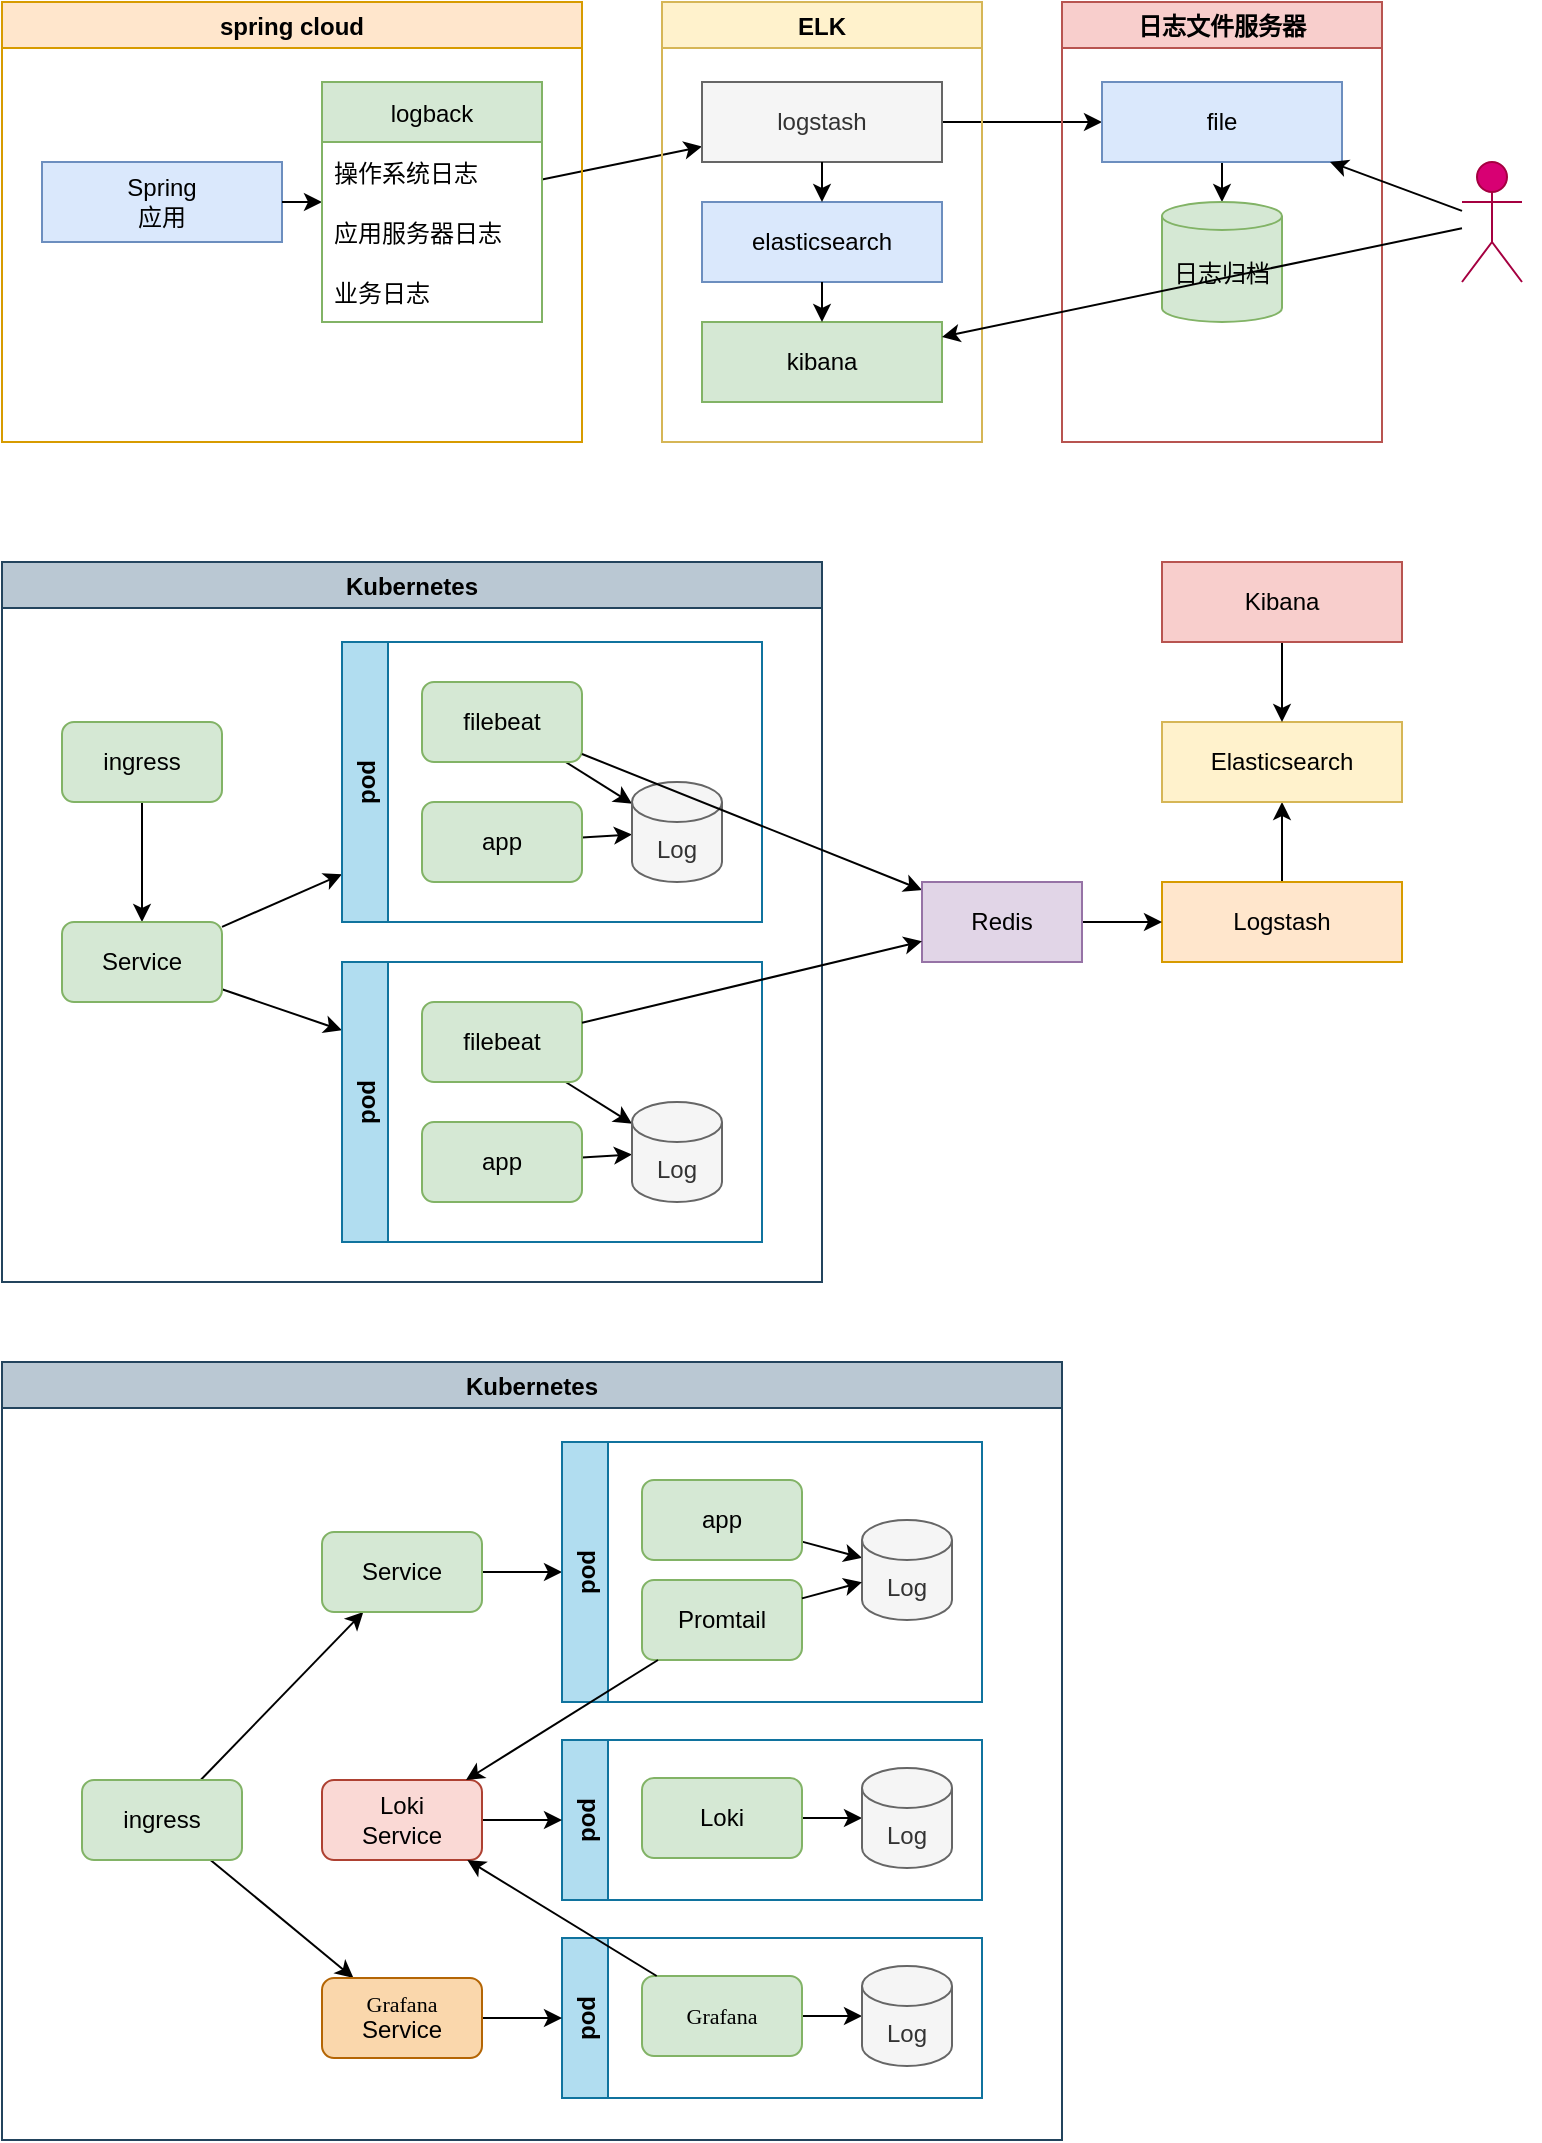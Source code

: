 <mxfile>
    <diagram id="sr-RPA-CfXcoFbfFDcfS" name="第 1 页">
        <mxGraphModel dx="1138" dy="729" grid="1" gridSize="10" guides="1" tooltips="1" connect="1" arrows="1" fold="1" page="1" pageScale="1" pageWidth="1169" pageHeight="827" math="0" shadow="0">
            <root>
                <mxCell id="0"/>
                <mxCell id="1" parent="0"/>
                <mxCell id="6" value="" style="edgeStyle=none;html=1;" parent="1" source="20" target="5" edge="1">
                    <mxGeometry relative="1" as="geometry">
                        <mxPoint x="270" y="130" as="sourcePoint"/>
                    </mxGeometry>
                </mxCell>
                <mxCell id="8" value="" style="edgeStyle=none;html=1;" parent="1" source="5" target="7" edge="1">
                    <mxGeometry relative="1" as="geometry"/>
                </mxCell>
                <mxCell id="13" value="spring cloud" style="swimlane;fillColor=#ffe6cc;strokeColor=#d79b00;" parent="1" vertex="1">
                    <mxGeometry x="40" y="40" width="290" height="220" as="geometry"/>
                </mxCell>
                <mxCell id="2" value="Spring&lt;br&gt;应用" style="rounded=0;whiteSpace=wrap;html=1;fillColor=#dae8fc;strokeColor=#6c8ebf;" parent="13" vertex="1">
                    <mxGeometry x="20" y="80" width="120" height="40" as="geometry"/>
                </mxCell>
                <mxCell id="4" value="" style="edgeStyle=none;html=1;" parent="13" source="2" target="20" edge="1">
                    <mxGeometry relative="1" as="geometry">
                        <mxPoint x="220" y="90" as="targetPoint"/>
                    </mxGeometry>
                </mxCell>
                <mxCell id="20" value="logback" style="swimlane;fontStyle=0;childLayout=stackLayout;horizontal=1;startSize=30;horizontalStack=0;resizeParent=1;resizeParentMax=0;resizeLast=0;collapsible=1;marginBottom=0;fillColor=#d5e8d4;strokeColor=#82b366;" parent="13" vertex="1">
                    <mxGeometry x="160" y="40" width="110" height="120" as="geometry"/>
                </mxCell>
                <mxCell id="21" value="操作系统日志" style="text;strokeColor=none;fillColor=none;align=left;verticalAlign=middle;spacingLeft=4;spacingRight=4;overflow=hidden;points=[[0,0.5],[1,0.5]];portConstraint=eastwest;rotatable=0;" parent="20" vertex="1">
                    <mxGeometry y="30" width="110" height="30" as="geometry"/>
                </mxCell>
                <mxCell id="22" value="应用服务器日志" style="text;strokeColor=none;fillColor=none;align=left;verticalAlign=middle;spacingLeft=4;spacingRight=4;overflow=hidden;points=[[0,0.5],[1,0.5]];portConstraint=eastwest;rotatable=0;" parent="20" vertex="1">
                    <mxGeometry y="60" width="110" height="30" as="geometry"/>
                </mxCell>
                <mxCell id="23" value="业务日志" style="text;strokeColor=none;fillColor=none;align=left;verticalAlign=middle;spacingLeft=4;spacingRight=4;overflow=hidden;points=[[0,0.5],[1,0.5]];portConstraint=eastwest;rotatable=0;" parent="20" vertex="1">
                    <mxGeometry y="90" width="110" height="30" as="geometry"/>
                </mxCell>
                <mxCell id="14" value="ELK" style="swimlane;fillColor=#fff2cc;strokeColor=#d6b656;" parent="1" vertex="1">
                    <mxGeometry x="370" y="40" width="160" height="220" as="geometry"/>
                </mxCell>
                <mxCell id="5" value="logstash" style="rounded=0;whiteSpace=wrap;html=1;fillColor=#f5f5f5;fontColor=#333333;strokeColor=#666666;" parent="14" vertex="1">
                    <mxGeometry x="20" y="40" width="120" height="40" as="geometry"/>
                </mxCell>
                <mxCell id="9" value="elasticsearch" style="rounded=0;whiteSpace=wrap;html=1;fillColor=#dae8fc;strokeColor=#6c8ebf;" parent="14" vertex="1">
                    <mxGeometry x="20" y="100" width="120" height="40" as="geometry"/>
                </mxCell>
                <mxCell id="10" value="" style="edgeStyle=none;html=1;" parent="14" source="5" target="9" edge="1">
                    <mxGeometry relative="1" as="geometry"/>
                </mxCell>
                <mxCell id="11" value="kibana" style="rounded=0;whiteSpace=wrap;html=1;fillColor=#d5e8d4;strokeColor=#82b366;" parent="14" vertex="1">
                    <mxGeometry x="20" y="160" width="120" height="40" as="geometry"/>
                </mxCell>
                <mxCell id="12" value="" style="edgeStyle=none;html=1;" parent="14" source="9" target="11" edge="1">
                    <mxGeometry relative="1" as="geometry"/>
                </mxCell>
                <mxCell id="15" value="日志文件服务器" style="swimlane;fillColor=#f8cecc;strokeColor=#b85450;" parent="1" vertex="1">
                    <mxGeometry x="570" y="40" width="160" height="220" as="geometry"/>
                </mxCell>
                <mxCell id="27" style="edgeStyle=none;html=1;" parent="15" source="7" target="26" edge="1">
                    <mxGeometry relative="1" as="geometry"/>
                </mxCell>
                <mxCell id="7" value="file" style="rounded=0;whiteSpace=wrap;html=1;fillColor=#dae8fc;strokeColor=#6c8ebf;" parent="15" vertex="1">
                    <mxGeometry x="20" y="40" width="120" height="40" as="geometry"/>
                </mxCell>
                <mxCell id="26" value="日志归档" style="shape=cylinder3;whiteSpace=wrap;html=1;boundedLbl=1;backgroundOutline=1;size=7;fillColor=#d5e8d4;strokeColor=#82b366;" parent="15" vertex="1">
                    <mxGeometry x="50" y="100" width="60" height="60" as="geometry"/>
                </mxCell>
                <mxCell id="17" style="edgeStyle=none;html=1;" parent="1" source="16" target="7" edge="1">
                    <mxGeometry relative="1" as="geometry"/>
                </mxCell>
                <mxCell id="18" style="edgeStyle=none;html=1;" parent="1" source="16" target="11" edge="1">
                    <mxGeometry relative="1" as="geometry"/>
                </mxCell>
                <mxCell id="16" value="查看日志" style="shape=umlActor;verticalLabelPosition=bottom;verticalAlign=top;html=1;outlineConnect=0;fillColor=#d80073;fontColor=#ffffff;strokeColor=#A50040;" parent="1" vertex="1">
                    <mxGeometry x="770" y="120" width="30" height="60" as="geometry"/>
                </mxCell>
                <mxCell id="coXmDNpfw8R09FfUubTG-27" value="Kubernetes" style="swimlane;fillColor=#bac8d3;strokeColor=#23445d;" vertex="1" parent="1">
                    <mxGeometry x="40" y="720" width="530" height="389" as="geometry"/>
                </mxCell>
                <mxCell id="coXmDNpfw8R09FfUubTG-28" style="edgeStyle=none;html=1;" edge="1" parent="coXmDNpfw8R09FfUubTG-27" source="coXmDNpfw8R09FfUubTG-30" target="coXmDNpfw8R09FfUubTG-32">
                    <mxGeometry relative="1" as="geometry"/>
                </mxCell>
                <mxCell id="coXmDNpfw8R09FfUubTG-29" style="edgeStyle=none;html=1;fontColor=#000000;" edge="1" parent="coXmDNpfw8R09FfUubTG-27" source="coXmDNpfw8R09FfUubTG-30" target="coXmDNpfw8R09FfUubTG-51">
                    <mxGeometry relative="1" as="geometry"/>
                </mxCell>
                <mxCell id="coXmDNpfw8R09FfUubTG-30" value="ingress" style="rounded=1;whiteSpace=wrap;html=1;fillColor=#d5e8d4;strokeColor=#82b366;" vertex="1" parent="coXmDNpfw8R09FfUubTG-27">
                    <mxGeometry x="40" y="209" width="80" height="40" as="geometry"/>
                </mxCell>
                <mxCell id="coXmDNpfw8R09FfUubTG-31" style="edgeStyle=none;html=1;" edge="1" parent="coXmDNpfw8R09FfUubTG-27" source="coXmDNpfw8R09FfUubTG-32" target="coXmDNpfw8R09FfUubTG-33">
                    <mxGeometry relative="1" as="geometry"/>
                </mxCell>
                <mxCell id="coXmDNpfw8R09FfUubTG-32" value="Service" style="rounded=1;whiteSpace=wrap;html=1;fillColor=#d5e8d4;strokeColor=#82b366;" vertex="1" parent="coXmDNpfw8R09FfUubTG-27">
                    <mxGeometry x="160" y="85" width="80" height="40" as="geometry"/>
                </mxCell>
                <mxCell id="coXmDNpfw8R09FfUubTG-33" value="pod" style="swimlane;horizontal=0;fillColor=#b1ddf0;strokeColor=#10739e;" vertex="1" parent="coXmDNpfw8R09FfUubTG-27">
                    <mxGeometry x="280" y="40" width="210" height="130" as="geometry"/>
                </mxCell>
                <mxCell id="coXmDNpfw8R09FfUubTG-34" style="edgeStyle=none;html=1;" edge="1" parent="coXmDNpfw8R09FfUubTG-33" source="coXmDNpfw8R09FfUubTG-35" target="coXmDNpfw8R09FfUubTG-36">
                    <mxGeometry relative="1" as="geometry"/>
                </mxCell>
                <mxCell id="coXmDNpfw8R09FfUubTG-35" value="app" style="rounded=1;whiteSpace=wrap;html=1;fillColor=#d5e8d4;strokeColor=#82b366;" vertex="1" parent="coXmDNpfw8R09FfUubTG-33">
                    <mxGeometry x="40" y="19" width="80" height="40" as="geometry"/>
                </mxCell>
                <mxCell id="coXmDNpfw8R09FfUubTG-36" value="Log" style="shape=cylinder3;whiteSpace=wrap;html=1;boundedLbl=1;backgroundOutline=1;size=10;fillColor=#f5f5f5;fontColor=#333333;strokeColor=#666666;" vertex="1" parent="coXmDNpfw8R09FfUubTG-33">
                    <mxGeometry x="150" y="39" width="45" height="50" as="geometry"/>
                </mxCell>
                <mxCell id="coXmDNpfw8R09FfUubTG-37" value="Promtail" style="rounded=1;whiteSpace=wrap;html=1;fillColor=#d5e8d4;strokeColor=#82b366;" vertex="1" parent="coXmDNpfw8R09FfUubTG-33">
                    <mxGeometry x="40" y="69" width="80" height="40" as="geometry"/>
                </mxCell>
                <mxCell id="coXmDNpfw8R09FfUubTG-38" style="edgeStyle=none;html=1;" edge="1" parent="coXmDNpfw8R09FfUubTG-33" source="coXmDNpfw8R09FfUubTG-37" target="coXmDNpfw8R09FfUubTG-36">
                    <mxGeometry relative="1" as="geometry"/>
                </mxCell>
                <mxCell id="coXmDNpfw8R09FfUubTG-39" value="pod" style="swimlane;horizontal=0;fillColor=#b1ddf0;strokeColor=#10739e;" vertex="1" parent="coXmDNpfw8R09FfUubTG-27">
                    <mxGeometry x="280" y="189" width="210" height="80" as="geometry"/>
                </mxCell>
                <mxCell id="coXmDNpfw8R09FfUubTG-40" style="edgeStyle=none;html=1;" edge="1" parent="coXmDNpfw8R09FfUubTG-39" source="coXmDNpfw8R09FfUubTG-41" target="coXmDNpfw8R09FfUubTG-42">
                    <mxGeometry relative="1" as="geometry"/>
                </mxCell>
                <mxCell id="coXmDNpfw8R09FfUubTG-41" value="Loki" style="rounded=1;whiteSpace=wrap;html=1;fillColor=#d5e8d4;strokeColor=#82b366;" vertex="1" parent="coXmDNpfw8R09FfUubTG-39">
                    <mxGeometry x="40" y="19" width="80" height="40" as="geometry"/>
                </mxCell>
                <mxCell id="coXmDNpfw8R09FfUubTG-42" value="Log" style="shape=cylinder3;whiteSpace=wrap;html=1;boundedLbl=1;backgroundOutline=1;size=10;fillColor=#f5f5f5;fontColor=#333333;strokeColor=#666666;" vertex="1" parent="coXmDNpfw8R09FfUubTG-39">
                    <mxGeometry x="150" y="14" width="45" height="50" as="geometry"/>
                </mxCell>
                <mxCell id="coXmDNpfw8R09FfUubTG-43" style="edgeStyle=none;html=1;" edge="1" parent="coXmDNpfw8R09FfUubTG-27" source="coXmDNpfw8R09FfUubTG-44" target="coXmDNpfw8R09FfUubTG-39">
                    <mxGeometry relative="1" as="geometry"/>
                </mxCell>
                <mxCell id="coXmDNpfw8R09FfUubTG-44" value="Loki &lt;br&gt;Service" style="rounded=1;whiteSpace=wrap;html=1;fillColor=#fad9d5;strokeColor=#ae4132;" vertex="1" parent="coXmDNpfw8R09FfUubTG-27">
                    <mxGeometry x="160" y="209" width="80" height="40" as="geometry"/>
                </mxCell>
                <mxCell id="coXmDNpfw8R09FfUubTG-45" style="edgeStyle=none;html=1;" edge="1" parent="coXmDNpfw8R09FfUubTG-27" source="coXmDNpfw8R09FfUubTG-37" target="coXmDNpfw8R09FfUubTG-44">
                    <mxGeometry relative="1" as="geometry"/>
                </mxCell>
                <mxCell id="coXmDNpfw8R09FfUubTG-46" value="pod" style="swimlane;horizontal=0;fillColor=#b1ddf0;strokeColor=#10739e;" vertex="1" parent="coXmDNpfw8R09FfUubTG-27">
                    <mxGeometry x="280" y="288" width="210" height="80" as="geometry"/>
                </mxCell>
                <mxCell id="coXmDNpfw8R09FfUubTG-47" style="edgeStyle=none;html=1;" edge="1" parent="coXmDNpfw8R09FfUubTG-46" source="coXmDNpfw8R09FfUubTG-48" target="coXmDNpfw8R09FfUubTG-49">
                    <mxGeometry relative="1" as="geometry"/>
                </mxCell>
                <mxCell id="coXmDNpfw8R09FfUubTG-48" value="&lt;span style=&quot;font-family: &amp;#34;menlo&amp;#34; ; font-size: 11px&quot;&gt;Grafana&lt;/span&gt;" style="rounded=1;whiteSpace=wrap;html=1;fillColor=#d5e8d4;strokeColor=#82b366;" vertex="1" parent="coXmDNpfw8R09FfUubTG-46">
                    <mxGeometry x="40" y="19" width="80" height="40" as="geometry"/>
                </mxCell>
                <mxCell id="coXmDNpfw8R09FfUubTG-49" value="Log" style="shape=cylinder3;whiteSpace=wrap;html=1;boundedLbl=1;backgroundOutline=1;size=10;fillColor=#f5f5f5;fontColor=#333333;strokeColor=#666666;" vertex="1" parent="coXmDNpfw8R09FfUubTG-46">
                    <mxGeometry x="150" y="14" width="45" height="50" as="geometry"/>
                </mxCell>
                <mxCell id="coXmDNpfw8R09FfUubTG-50" style="edgeStyle=none;html=1;" edge="1" parent="coXmDNpfw8R09FfUubTG-27" source="coXmDNpfw8R09FfUubTG-51" target="coXmDNpfw8R09FfUubTG-46">
                    <mxGeometry relative="1" as="geometry"/>
                </mxCell>
                <mxCell id="coXmDNpfw8R09FfUubTG-51" value="&lt;p class=&quot;p1&quot; style=&quot;margin: 0px ; font-stretch: normal ; font-size: 11px ; line-height: normal ; font-family: &amp;#34;menlo&amp;#34;&quot;&gt;&lt;span class=&quot;s1&quot;&gt;Grafana&lt;/span&gt;&lt;/p&gt;Service" style="rounded=1;whiteSpace=wrap;html=1;fillColor=#fad7ac;strokeColor=#b46504;" vertex="1" parent="coXmDNpfw8R09FfUubTG-27">
                    <mxGeometry x="160" y="308" width="80" height="40" as="geometry"/>
                </mxCell>
                <mxCell id="coXmDNpfw8R09FfUubTG-52" style="edgeStyle=none;html=1;fontColor=#000000;" edge="1" parent="coXmDNpfw8R09FfUubTG-27" source="coXmDNpfw8R09FfUubTG-48" target="coXmDNpfw8R09FfUubTG-44">
                    <mxGeometry relative="1" as="geometry"/>
                </mxCell>
                <mxCell id="M2fyQ3bB5vLc6Y30GO5e-27" value="Kubernetes" style="swimlane;fillColor=#bac8d3;strokeColor=#23445d;" vertex="1" parent="1">
                    <mxGeometry x="40" y="320" width="410" height="360" as="geometry"/>
                </mxCell>
                <mxCell id="M2fyQ3bB5vLc6Y30GO5e-28" style="edgeStyle=none;html=1;" edge="1" parent="M2fyQ3bB5vLc6Y30GO5e-27" source="M2fyQ3bB5vLc6Y30GO5e-29" target="M2fyQ3bB5vLc6Y30GO5e-32">
                    <mxGeometry relative="1" as="geometry"/>
                </mxCell>
                <mxCell id="M2fyQ3bB5vLc6Y30GO5e-29" value="ingress" style="rounded=1;whiteSpace=wrap;html=1;fillColor=#d5e8d4;strokeColor=#82b366;" vertex="1" parent="M2fyQ3bB5vLc6Y30GO5e-27">
                    <mxGeometry x="30" y="80" width="80" height="40" as="geometry"/>
                </mxCell>
                <mxCell id="M2fyQ3bB5vLc6Y30GO5e-30" style="edgeStyle=none;html=1;" edge="1" parent="M2fyQ3bB5vLc6Y30GO5e-27" source="M2fyQ3bB5vLc6Y30GO5e-32" target="M2fyQ3bB5vLc6Y30GO5e-33">
                    <mxGeometry relative="1" as="geometry"/>
                </mxCell>
                <mxCell id="M2fyQ3bB5vLc6Y30GO5e-31" style="edgeStyle=none;html=1;" edge="1" parent="M2fyQ3bB5vLc6Y30GO5e-27" source="M2fyQ3bB5vLc6Y30GO5e-32" target="M2fyQ3bB5vLc6Y30GO5e-39">
                    <mxGeometry relative="1" as="geometry"/>
                </mxCell>
                <mxCell id="M2fyQ3bB5vLc6Y30GO5e-32" value="Service" style="rounded=1;whiteSpace=wrap;html=1;fillColor=#d5e8d4;strokeColor=#82b366;" vertex="1" parent="M2fyQ3bB5vLc6Y30GO5e-27">
                    <mxGeometry x="30" y="180" width="80" height="40" as="geometry"/>
                </mxCell>
                <mxCell id="M2fyQ3bB5vLc6Y30GO5e-33" value="pod" style="swimlane;horizontal=0;fillColor=#b1ddf0;strokeColor=#10739e;" vertex="1" parent="M2fyQ3bB5vLc6Y30GO5e-27">
                    <mxGeometry x="170" y="40" width="210" height="140" as="geometry"/>
                </mxCell>
                <mxCell id="M2fyQ3bB5vLc6Y30GO5e-34" style="edgeStyle=none;html=1;" edge="1" parent="M2fyQ3bB5vLc6Y30GO5e-33" source="M2fyQ3bB5vLc6Y30GO5e-35" target="M2fyQ3bB5vLc6Y30GO5e-38">
                    <mxGeometry relative="1" as="geometry"/>
                </mxCell>
                <mxCell id="M2fyQ3bB5vLc6Y30GO5e-35" value="filebeat" style="rounded=1;whiteSpace=wrap;html=1;fillColor=#d5e8d4;strokeColor=#82b366;" vertex="1" parent="M2fyQ3bB5vLc6Y30GO5e-33">
                    <mxGeometry x="40" y="20" width="80" height="40" as="geometry"/>
                </mxCell>
                <mxCell id="M2fyQ3bB5vLc6Y30GO5e-36" style="edgeStyle=none;html=1;" edge="1" parent="M2fyQ3bB5vLc6Y30GO5e-33" source="M2fyQ3bB5vLc6Y30GO5e-37" target="M2fyQ3bB5vLc6Y30GO5e-38">
                    <mxGeometry relative="1" as="geometry"/>
                </mxCell>
                <mxCell id="M2fyQ3bB5vLc6Y30GO5e-37" value="app" style="rounded=1;whiteSpace=wrap;html=1;fillColor=#d5e8d4;strokeColor=#82b366;" vertex="1" parent="M2fyQ3bB5vLc6Y30GO5e-33">
                    <mxGeometry x="40" y="80" width="80" height="40" as="geometry"/>
                </mxCell>
                <mxCell id="M2fyQ3bB5vLc6Y30GO5e-38" value="Log" style="shape=cylinder3;whiteSpace=wrap;html=1;boundedLbl=1;backgroundOutline=1;size=10;fillColor=#f5f5f5;fontColor=#333333;strokeColor=#666666;" vertex="1" parent="M2fyQ3bB5vLc6Y30GO5e-33">
                    <mxGeometry x="145" y="70" width="45" height="50" as="geometry"/>
                </mxCell>
                <mxCell id="M2fyQ3bB5vLc6Y30GO5e-39" value="pod" style="swimlane;horizontal=0;fillColor=#b1ddf0;strokeColor=#10739e;" vertex="1" parent="M2fyQ3bB5vLc6Y30GO5e-27">
                    <mxGeometry x="170" y="200" width="210" height="140" as="geometry"/>
                </mxCell>
                <mxCell id="M2fyQ3bB5vLc6Y30GO5e-40" style="edgeStyle=none;html=1;" edge="1" parent="M2fyQ3bB5vLc6Y30GO5e-39" source="M2fyQ3bB5vLc6Y30GO5e-41" target="M2fyQ3bB5vLc6Y30GO5e-44">
                    <mxGeometry relative="1" as="geometry"/>
                </mxCell>
                <mxCell id="M2fyQ3bB5vLc6Y30GO5e-41" value="filebeat" style="rounded=1;whiteSpace=wrap;html=1;fillColor=#d5e8d4;strokeColor=#82b366;" vertex="1" parent="M2fyQ3bB5vLc6Y30GO5e-39">
                    <mxGeometry x="40" y="20" width="80" height="40" as="geometry"/>
                </mxCell>
                <mxCell id="M2fyQ3bB5vLc6Y30GO5e-42" style="edgeStyle=none;html=1;" edge="1" parent="M2fyQ3bB5vLc6Y30GO5e-39" source="M2fyQ3bB5vLc6Y30GO5e-43" target="M2fyQ3bB5vLc6Y30GO5e-44">
                    <mxGeometry relative="1" as="geometry"/>
                </mxCell>
                <mxCell id="M2fyQ3bB5vLc6Y30GO5e-43" value="app" style="rounded=1;whiteSpace=wrap;html=1;fillColor=#d5e8d4;strokeColor=#82b366;" vertex="1" parent="M2fyQ3bB5vLc6Y30GO5e-39">
                    <mxGeometry x="40" y="80" width="80" height="40" as="geometry"/>
                </mxCell>
                <mxCell id="M2fyQ3bB5vLc6Y30GO5e-44" value="Log" style="shape=cylinder3;whiteSpace=wrap;html=1;boundedLbl=1;backgroundOutline=1;size=10;fillColor=#f5f5f5;fontColor=#333333;strokeColor=#666666;" vertex="1" parent="M2fyQ3bB5vLc6Y30GO5e-39">
                    <mxGeometry x="145" y="70" width="45" height="50" as="geometry"/>
                </mxCell>
                <mxCell id="M2fyQ3bB5vLc6Y30GO5e-45" style="edgeStyle=none;html=1;" edge="1" parent="1" source="M2fyQ3bB5vLc6Y30GO5e-46" target="M2fyQ3bB5vLc6Y30GO5e-50">
                    <mxGeometry relative="1" as="geometry"/>
                </mxCell>
                <mxCell id="M2fyQ3bB5vLc6Y30GO5e-46" value="Logstash" style="rounded=0;whiteSpace=wrap;html=1;fillColor=#ffe6cc;strokeColor=#d79b00;" vertex="1" parent="1">
                    <mxGeometry x="620" y="480" width="120" height="40" as="geometry"/>
                </mxCell>
                <mxCell id="M2fyQ3bB5vLc6Y30GO5e-47" style="edgeStyle=none;html=1;" edge="1" parent="1" source="M2fyQ3bB5vLc6Y30GO5e-35" target="M2fyQ3bB5vLc6Y30GO5e-49">
                    <mxGeometry relative="1" as="geometry">
                        <mxPoint x="520" y="400" as="targetPoint"/>
                    </mxGeometry>
                </mxCell>
                <mxCell id="M2fyQ3bB5vLc6Y30GO5e-48" style="edgeStyle=none;html=1;" edge="1" parent="1" source="M2fyQ3bB5vLc6Y30GO5e-49" target="M2fyQ3bB5vLc6Y30GO5e-46">
                    <mxGeometry relative="1" as="geometry"/>
                </mxCell>
                <mxCell id="M2fyQ3bB5vLc6Y30GO5e-49" value="Redis" style="rounded=0;whiteSpace=wrap;html=1;fillColor=#e1d5e7;strokeColor=#9673a6;" vertex="1" parent="1">
                    <mxGeometry x="500" y="480" width="80" height="40" as="geometry"/>
                </mxCell>
                <mxCell id="M2fyQ3bB5vLc6Y30GO5e-50" value="Elasticsearch" style="rounded=0;whiteSpace=wrap;html=1;fillColor=#fff2cc;strokeColor=#d6b656;" vertex="1" parent="1">
                    <mxGeometry x="620" y="400" width="120" height="40" as="geometry"/>
                </mxCell>
                <mxCell id="M2fyQ3bB5vLc6Y30GO5e-51" style="edgeStyle=none;html=1;" edge="1" parent="1" source="M2fyQ3bB5vLc6Y30GO5e-52" target="M2fyQ3bB5vLc6Y30GO5e-50">
                    <mxGeometry relative="1" as="geometry"/>
                </mxCell>
                <mxCell id="M2fyQ3bB5vLc6Y30GO5e-52" value="Kibana" style="rounded=0;whiteSpace=wrap;html=1;fillColor=#f8cecc;strokeColor=#b85450;" vertex="1" parent="1">
                    <mxGeometry x="620" y="320" width="120" height="40" as="geometry"/>
                </mxCell>
                <mxCell id="M2fyQ3bB5vLc6Y30GO5e-53" style="edgeStyle=none;html=1;" edge="1" parent="1" source="M2fyQ3bB5vLc6Y30GO5e-41" target="M2fyQ3bB5vLc6Y30GO5e-49">
                    <mxGeometry relative="1" as="geometry"/>
                </mxCell>
            </root>
        </mxGraphModel>
    </diagram>
    <diagram id="1k8yCSf8icpMUn2mh4W3" name="第 2 页">
        <mxGraphModel dx="1138" dy="729" grid="1" gridSize="10" guides="1" tooltips="1" connect="1" arrows="1" fold="1" page="1" pageScale="1" pageWidth="1169" pageHeight="827" math="0" shadow="0">
            <root>
                <mxCell id="nhbVG4f3Zu05GynsupL--0"/>
                <mxCell id="nhbVG4f3Zu05GynsupL--1" parent="nhbVG4f3Zu05GynsupL--0"/>
            </root>
        </mxGraphModel>
    </diagram>
    <diagram id="dL_N8vbpaPwmIKiUqcN0" name="第 3 页">
        <mxGraphModel dx="1138" dy="729" grid="1" gridSize="10" guides="1" tooltips="1" connect="1" arrows="1" fold="1" page="1" pageScale="1" pageWidth="1169" pageHeight="827" math="0" shadow="0">
            <root>
                <mxCell id="-Db3_IcVmOShiP-sBWEK-0"/>
                <mxCell id="-Db3_IcVmOShiP-sBWEK-1" parent="-Db3_IcVmOShiP-sBWEK-0"/>
            </root>
        </mxGraphModel>
    </diagram>
</mxfile>